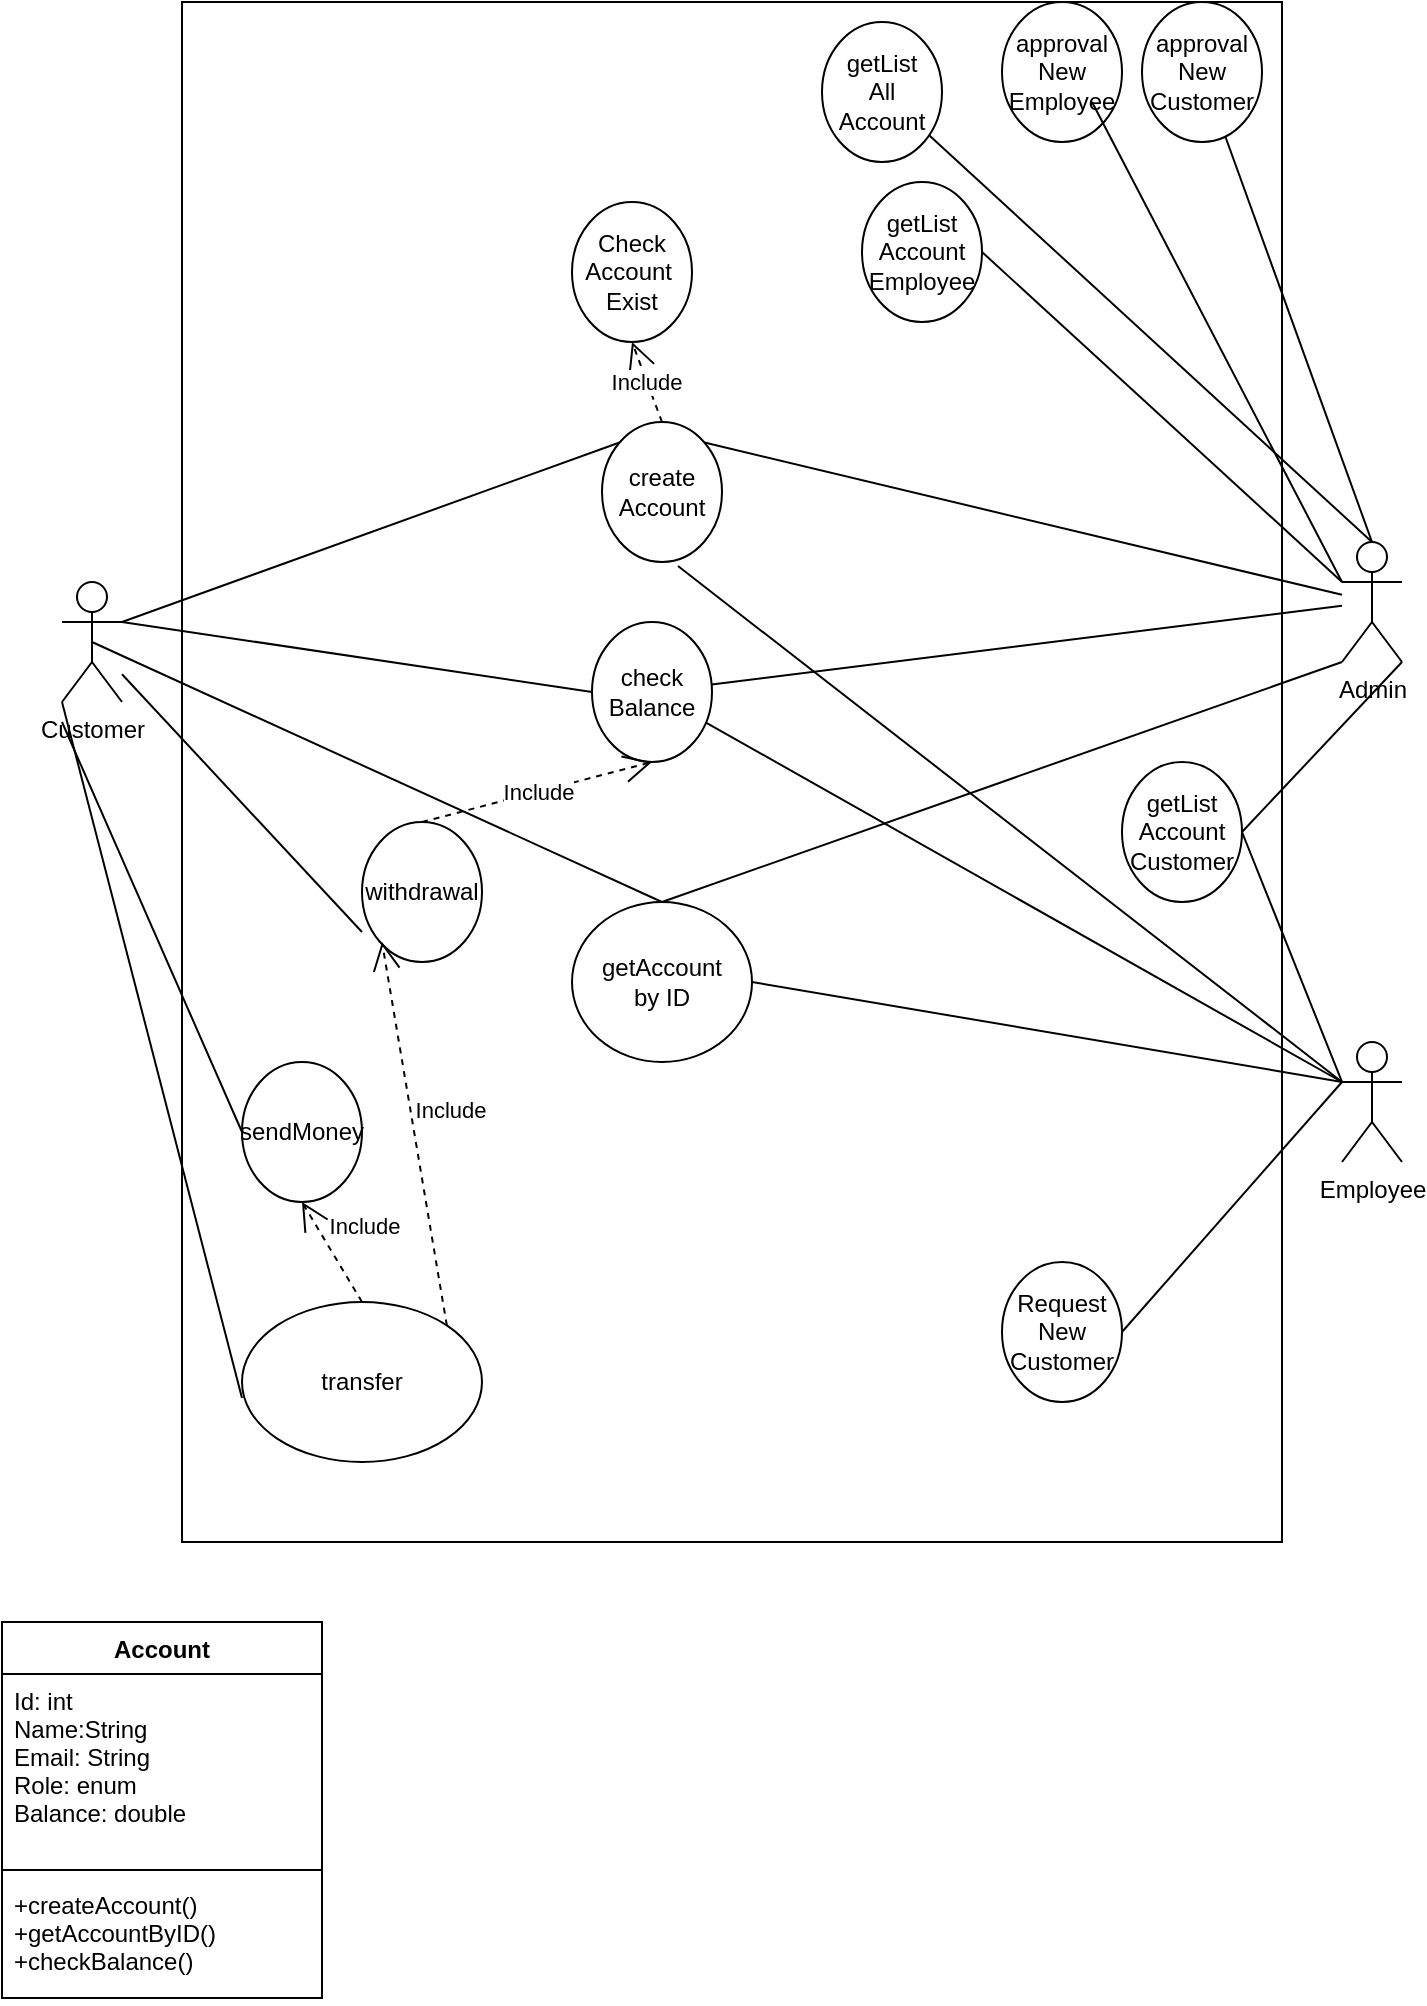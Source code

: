 <mxfile version="13.7.9" type="device"><diagram id="C5RBs43oDa-KdzZeNtuy" name="Page-1"><mxGraphModel dx="976" dy="1816" grid="1" gridSize="10" guides="1" tooltips="1" connect="1" arrows="1" fold="1" page="1" pageScale="1" pageWidth="827" pageHeight="1169" math="0" shadow="0"><root><mxCell id="WIyWlLk6GJQsqaUBKTNV-0"/><mxCell id="WIyWlLk6GJQsqaUBKTNV-1" parent="WIyWlLk6GJQsqaUBKTNV-0"/><mxCell id="pNMIaeFkwUEYSby0vzwS-0" value="Customer&lt;br&gt;" style="shape=umlActor;verticalLabelPosition=bottom;verticalAlign=top;html=1;outlineConnect=0;" parent="WIyWlLk6GJQsqaUBKTNV-1" vertex="1"><mxGeometry x="50" y="140" width="30" height="60" as="geometry"/></mxCell><mxCell id="pNMIaeFkwUEYSby0vzwS-4" value="Employee" style="shape=umlActor;verticalLabelPosition=bottom;verticalAlign=top;html=1;outlineConnect=0;" parent="WIyWlLk6GJQsqaUBKTNV-1" vertex="1"><mxGeometry x="690" y="370" width="30" height="60" as="geometry"/></mxCell><mxCell id="pNMIaeFkwUEYSby0vzwS-6" value="Admin" style="shape=umlActor;verticalLabelPosition=bottom;verticalAlign=top;html=1;outlineConnect=0;" parent="WIyWlLk6GJQsqaUBKTNV-1" vertex="1"><mxGeometry x="690" y="120" width="30" height="60" as="geometry"/></mxCell><mxCell id="pNMIaeFkwUEYSby0vzwS-11" value="" style="rounded=0;whiteSpace=wrap;html=1;" parent="WIyWlLk6GJQsqaUBKTNV-1" vertex="1"><mxGeometry x="110" y="-150" width="550" height="770" as="geometry"/></mxCell><mxCell id="pNMIaeFkwUEYSby0vzwS-12" value="create&lt;br&gt;Account" style="ellipse;whiteSpace=wrap;html=1;" parent="WIyWlLk6GJQsqaUBKTNV-1" vertex="1"><mxGeometry x="320" y="60" width="60" height="70" as="geometry"/></mxCell><mxCell id="pNMIaeFkwUEYSby0vzwS-13" value="check&lt;br&gt;Balance" style="ellipse;whiteSpace=wrap;html=1;" parent="WIyWlLk6GJQsqaUBKTNV-1" vertex="1"><mxGeometry x="315" y="160" width="60" height="70" as="geometry"/></mxCell><mxCell id="pNMIaeFkwUEYSby0vzwS-14" value="withdrawal" style="ellipse;whiteSpace=wrap;html=1;" parent="WIyWlLk6GJQsqaUBKTNV-1" vertex="1"><mxGeometry x="200" y="260" width="60" height="70" as="geometry"/></mxCell><mxCell id="pNMIaeFkwUEYSby0vzwS-15" value="sendMoney" style="ellipse;whiteSpace=wrap;html=1;direction=west;" parent="WIyWlLk6GJQsqaUBKTNV-1" vertex="1"><mxGeometry x="140" y="380" width="60" height="70" as="geometry"/></mxCell><mxCell id="pNMIaeFkwUEYSby0vzwS-17" value="Check Account&amp;nbsp;&lt;br&gt;Exist" style="ellipse;whiteSpace=wrap;html=1;" parent="WIyWlLk6GJQsqaUBKTNV-1" vertex="1"><mxGeometry x="305" y="-50" width="60" height="70" as="geometry"/></mxCell><mxCell id="pNMIaeFkwUEYSby0vzwS-18" value="Request&lt;br&gt;New&lt;br&gt;Customer" style="ellipse;whiteSpace=wrap;html=1;" parent="WIyWlLk6GJQsqaUBKTNV-1" vertex="1"><mxGeometry x="520" y="480" width="60" height="70" as="geometry"/></mxCell><mxCell id="pNMIaeFkwUEYSby0vzwS-19" value="approval&lt;br&gt;New&lt;br&gt;Customer" style="ellipse;whiteSpace=wrap;html=1;" parent="WIyWlLk6GJQsqaUBKTNV-1" vertex="1"><mxGeometry x="590" y="-150" width="60" height="70" as="geometry"/></mxCell><mxCell id="pNMIaeFkwUEYSby0vzwS-20" value="getList&lt;br&gt;All&lt;br&gt;Account" style="ellipse;whiteSpace=wrap;html=1;" parent="WIyWlLk6GJQsqaUBKTNV-1" vertex="1"><mxGeometry x="430" y="-140" width="60" height="70" as="geometry"/></mxCell><mxCell id="pNMIaeFkwUEYSby0vzwS-31" value="Include" style="endArrow=open;endSize=12;dashed=1;html=1;exitX=0.5;exitY=0;exitDx=0;exitDy=0;entryX=0.5;entryY=1;entryDx=0;entryDy=0;" parent="WIyWlLk6GJQsqaUBKTNV-1" source="pNMIaeFkwUEYSby0vzwS-14" target="pNMIaeFkwUEYSby0vzwS-13" edge="1"><mxGeometry width="160" relative="1" as="geometry"><mxPoint x="170" y="260" as="sourcePoint"/><mxPoint x="330" y="260" as="targetPoint"/></mxGeometry></mxCell><mxCell id="pNMIaeFkwUEYSby0vzwS-32" value="" style="endArrow=none;html=1;exitX=1;exitY=0.333;exitDx=0;exitDy=0;exitPerimeter=0;entryX=0;entryY=0;entryDx=0;entryDy=0;" parent="WIyWlLk6GJQsqaUBKTNV-1" edge="1" target="pNMIaeFkwUEYSby0vzwS-12" source="pNMIaeFkwUEYSby0vzwS-0"><mxGeometry width="50" height="50" relative="1" as="geometry"><mxPoint x="90" y="150" as="sourcePoint"/><mxPoint x="140" y="100" as="targetPoint"/></mxGeometry></mxCell><mxCell id="pNMIaeFkwUEYSby0vzwS-34" value="" style="endArrow=none;html=1;entryX=0;entryY=0.5;entryDx=0;entryDy=0;exitX=1;exitY=0.333;exitDx=0;exitDy=0;exitPerimeter=0;" parent="WIyWlLk6GJQsqaUBKTNV-1" source="pNMIaeFkwUEYSby0vzwS-0" edge="1" target="pNMIaeFkwUEYSby0vzwS-13"><mxGeometry width="50" height="50" relative="1" as="geometry"><mxPoint x="90.0" y="210" as="sourcePoint"/><mxPoint x="140" y="160" as="targetPoint"/></mxGeometry></mxCell><mxCell id="pNMIaeFkwUEYSby0vzwS-35" value="" style="endArrow=none;html=1;exitX=0;exitY=0.786;exitDx=0;exitDy=0;exitPerimeter=0;" parent="WIyWlLk6GJQsqaUBKTNV-1" source="pNMIaeFkwUEYSby0vzwS-14" target="pNMIaeFkwUEYSby0vzwS-0" edge="1"><mxGeometry width="50" height="50" relative="1" as="geometry"><mxPoint x="80" y="290" as="sourcePoint"/><mxPoint x="130" y="240" as="targetPoint"/></mxGeometry></mxCell><mxCell id="pNMIaeFkwUEYSby0vzwS-36" value="" style="endArrow=none;html=1;exitX=1;exitY=0.5;exitDx=0;exitDy=0;" parent="WIyWlLk6GJQsqaUBKTNV-1" source="pNMIaeFkwUEYSby0vzwS-15" edge="1"><mxGeometry width="50" height="50" relative="1" as="geometry"><mxPoint x="30" y="315" as="sourcePoint"/><mxPoint x="50" y="210" as="targetPoint"/></mxGeometry></mxCell><mxCell id="pNMIaeFkwUEYSby0vzwS-37" value="" style="endArrow=none;html=1;entryX=0.5;entryY=0;entryDx=0;entryDy=0;entryPerimeter=0;" parent="WIyWlLk6GJQsqaUBKTNV-1" source="pNMIaeFkwUEYSby0vzwS-20" edge="1" target="pNMIaeFkwUEYSby0vzwS-6"><mxGeometry width="50" height="50" relative="1" as="geometry"><mxPoint x="480" y="180" as="sourcePoint"/><mxPoint x="530" y="130" as="targetPoint"/></mxGeometry></mxCell><mxCell id="pNMIaeFkwUEYSby0vzwS-38" value="" style="endArrow=none;html=1;entryX=0.5;entryY=0;entryDx=0;entryDy=0;entryPerimeter=0;" parent="WIyWlLk6GJQsqaUBKTNV-1" source="pNMIaeFkwUEYSby0vzwS-19" edge="1" target="pNMIaeFkwUEYSby0vzwS-6"><mxGeometry width="50" height="50" relative="1" as="geometry"><mxPoint x="470" y="220" as="sourcePoint"/><mxPoint x="520" y="170" as="targetPoint"/></mxGeometry></mxCell><mxCell id="pNMIaeFkwUEYSby0vzwS-40" value="" style="endArrow=none;html=1;exitX=1;exitY=0.5;exitDx=0;exitDy=0;" parent="WIyWlLk6GJQsqaUBKTNV-1" source="pNMIaeFkwUEYSby0vzwS-18" edge="1"><mxGeometry width="50" height="50" relative="1" as="geometry"><mxPoint x="470" y="390" as="sourcePoint"/><mxPoint x="690" y="390" as="targetPoint"/></mxGeometry></mxCell><mxCell id="5AbvJZ4qzT33NAvaMpPj-0" value="getAccount&lt;br&gt;by ID" style="ellipse;whiteSpace=wrap;html=1;" vertex="1" parent="WIyWlLk6GJQsqaUBKTNV-1"><mxGeometry x="305" y="300" width="90" height="80" as="geometry"/></mxCell><mxCell id="5AbvJZ4qzT33NAvaMpPj-3" value="Include" style="endArrow=open;endSize=12;dashed=1;html=1;exitX=1;exitY=0;exitDx=0;exitDy=0;" edge="1" parent="WIyWlLk6GJQsqaUBKTNV-1" source="5AbvJZ4qzT33NAvaMpPj-33"><mxGeometry x="0.091" y="-20" width="160" relative="1" as="geometry"><mxPoint x="180" y="470" as="sourcePoint"/><mxPoint x="210" y="320" as="targetPoint"/><mxPoint as="offset"/></mxGeometry></mxCell><mxCell id="5AbvJZ4qzT33NAvaMpPj-7" value="getList&lt;br&gt;Account Customer" style="ellipse;whiteSpace=wrap;html=1;" vertex="1" parent="WIyWlLk6GJQsqaUBKTNV-1"><mxGeometry x="580" y="230" width="60" height="70" as="geometry"/></mxCell><mxCell id="5AbvJZ4qzT33NAvaMpPj-8" value="getList&lt;br&gt;Account&lt;br&gt;Employee" style="ellipse;whiteSpace=wrap;html=1;" vertex="1" parent="WIyWlLk6GJQsqaUBKTNV-1"><mxGeometry x="450" y="-60" width="60" height="70" as="geometry"/></mxCell><mxCell id="5AbvJZ4qzT33NAvaMpPj-9" value="" style="endArrow=none;html=1;entryX=1;entryY=0.5;entryDx=0;entryDy=0;exitX=0;exitY=0.333;exitDx=0;exitDy=0;exitPerimeter=0;" edge="1" parent="WIyWlLk6GJQsqaUBKTNV-1" source="pNMIaeFkwUEYSby0vzwS-6" target="5AbvJZ4qzT33NAvaMpPj-8"><mxGeometry width="50" height="50" relative="1" as="geometry"><mxPoint x="610" y="150" as="sourcePoint"/><mxPoint x="210" y="260" as="targetPoint"/></mxGeometry></mxCell><mxCell id="5AbvJZ4qzT33NAvaMpPj-10" value="" style="endArrow=none;html=1;exitX=1;exitY=0.5;exitDx=0;exitDy=0;entryX=1;entryY=1;entryDx=0;entryDy=0;entryPerimeter=0;" edge="1" parent="WIyWlLk6GJQsqaUBKTNV-1" source="5AbvJZ4qzT33NAvaMpPj-7" target="pNMIaeFkwUEYSby0vzwS-6"><mxGeometry width="50" height="50" relative="1" as="geometry"><mxPoint x="160" y="310" as="sourcePoint"/><mxPoint x="210" y="260" as="targetPoint"/></mxGeometry></mxCell><mxCell id="5AbvJZ4qzT33NAvaMpPj-11" value="" style="endArrow=none;html=1;entryX=0;entryY=0.333;entryDx=0;entryDy=0;entryPerimeter=0;exitX=1;exitY=0.5;exitDx=0;exitDy=0;" edge="1" parent="WIyWlLk6GJQsqaUBKTNV-1" source="5AbvJZ4qzT33NAvaMpPj-7" target="pNMIaeFkwUEYSby0vzwS-4"><mxGeometry width="50" height="50" relative="1" as="geometry"><mxPoint x="160" y="310" as="sourcePoint"/><mxPoint x="210" y="260" as="targetPoint"/></mxGeometry></mxCell><mxCell id="5AbvJZ4qzT33NAvaMpPj-17" value="Account" style="swimlane;fontStyle=1;align=center;verticalAlign=top;childLayout=stackLayout;horizontal=1;startSize=26;horizontalStack=0;resizeParent=1;resizeParentMax=0;resizeLast=0;collapsible=1;marginBottom=0;" vertex="1" parent="WIyWlLk6GJQsqaUBKTNV-1"><mxGeometry x="20" y="660" width="160" height="188" as="geometry"/></mxCell><mxCell id="5AbvJZ4qzT33NAvaMpPj-18" value="Id: int&#10;Name:String&#10;Email: String&#10;Role: enum&#10;Balance: double" style="text;strokeColor=none;fillColor=none;align=left;verticalAlign=top;spacingLeft=4;spacingRight=4;overflow=hidden;rotatable=0;points=[[0,0.5],[1,0.5]];portConstraint=eastwest;" vertex="1" parent="5AbvJZ4qzT33NAvaMpPj-17"><mxGeometry y="26" width="160" height="94" as="geometry"/></mxCell><mxCell id="5AbvJZ4qzT33NAvaMpPj-19" value="" style="line;strokeWidth=1;fillColor=none;align=left;verticalAlign=middle;spacingTop=-1;spacingLeft=3;spacingRight=3;rotatable=0;labelPosition=right;points=[];portConstraint=eastwest;" vertex="1" parent="5AbvJZ4qzT33NAvaMpPj-17"><mxGeometry y="120" width="160" height="8" as="geometry"/></mxCell><mxCell id="5AbvJZ4qzT33NAvaMpPj-20" value="+createAccount()&#10;+getAccountByID()&#10;+checkBalance()" style="text;strokeColor=none;fillColor=none;align=left;verticalAlign=top;spacingLeft=4;spacingRight=4;overflow=hidden;rotatable=0;points=[[0,0.5],[1,0.5]];portConstraint=eastwest;" vertex="1" parent="5AbvJZ4qzT33NAvaMpPj-17"><mxGeometry y="128" width="160" height="60" as="geometry"/></mxCell><mxCell id="5AbvJZ4qzT33NAvaMpPj-21" value="" style="endArrow=none;html=1;" edge="1" parent="WIyWlLk6GJQsqaUBKTNV-1" source="pNMIaeFkwUEYSby0vzwS-13" target="pNMIaeFkwUEYSby0vzwS-6"><mxGeometry width="50" height="50" relative="1" as="geometry"><mxPoint x="160" y="310" as="sourcePoint"/><mxPoint x="210" y="260" as="targetPoint"/></mxGeometry></mxCell><mxCell id="5AbvJZ4qzT33NAvaMpPj-22" value="" style="endArrow=none;html=1;" edge="1" parent="WIyWlLk6GJQsqaUBKTNV-1" source="pNMIaeFkwUEYSby0vzwS-13"><mxGeometry width="50" height="50" relative="1" as="geometry"><mxPoint x="160" y="310" as="sourcePoint"/><mxPoint x="690" y="390" as="targetPoint"/></mxGeometry></mxCell><mxCell id="5AbvJZ4qzT33NAvaMpPj-23" value="" style="endArrow=none;html=1;exitX=1;exitY=0;exitDx=0;exitDy=0;" edge="1" parent="WIyWlLk6GJQsqaUBKTNV-1" source="pNMIaeFkwUEYSby0vzwS-12" target="pNMIaeFkwUEYSby0vzwS-6"><mxGeometry width="50" height="50" relative="1" as="geometry"><mxPoint x="160" y="310" as="sourcePoint"/><mxPoint x="210" y="260" as="targetPoint"/></mxGeometry></mxCell><mxCell id="5AbvJZ4qzT33NAvaMpPj-24" value="" style="endArrow=none;html=1;exitX=1;exitY=0.5;exitDx=0;exitDy=0;entryX=0;entryY=0.333;entryDx=0;entryDy=0;entryPerimeter=0;" edge="1" parent="WIyWlLk6GJQsqaUBKTNV-1" source="5AbvJZ4qzT33NAvaMpPj-0" target="pNMIaeFkwUEYSby0vzwS-4"><mxGeometry width="50" height="50" relative="1" as="geometry"><mxPoint x="160" y="310" as="sourcePoint"/><mxPoint x="540" y="400" as="targetPoint"/></mxGeometry></mxCell><mxCell id="5AbvJZ4qzT33NAvaMpPj-26" value="" style="endArrow=none;html=1;exitX=0.633;exitY=1.029;exitDx=0;exitDy=0;exitPerimeter=0;" edge="1" parent="WIyWlLk6GJQsqaUBKTNV-1" source="pNMIaeFkwUEYSby0vzwS-12"><mxGeometry width="50" height="50" relative="1" as="geometry"><mxPoint x="230" y="290" as="sourcePoint"/><mxPoint x="690" y="390" as="targetPoint"/></mxGeometry></mxCell><mxCell id="5AbvJZ4qzT33NAvaMpPj-27" value="" style="endArrow=none;html=1;entryX=0;entryY=1;entryDx=0;entryDy=0;entryPerimeter=0;" edge="1" parent="WIyWlLk6GJQsqaUBKTNV-1" target="pNMIaeFkwUEYSby0vzwS-6"><mxGeometry width="50" height="50" relative="1" as="geometry"><mxPoint x="350" y="300" as="sourcePoint"/><mxPoint x="450" y="270" as="targetPoint"/></mxGeometry></mxCell><mxCell id="5AbvJZ4qzT33NAvaMpPj-28" value="" style="endArrow=none;html=1;entryX=0.5;entryY=0.5;entryDx=0;entryDy=0;entryPerimeter=0;" edge="1" parent="WIyWlLk6GJQsqaUBKTNV-1" target="pNMIaeFkwUEYSby0vzwS-0"><mxGeometry width="50" height="50" relative="1" as="geometry"><mxPoint x="350" y="300" as="sourcePoint"/><mxPoint x="480" y="250" as="targetPoint"/></mxGeometry></mxCell><mxCell id="5AbvJZ4qzT33NAvaMpPj-29" value="approval&lt;br&gt;New&lt;br&gt;Employee" style="ellipse;whiteSpace=wrap;html=1;" vertex="1" parent="WIyWlLk6GJQsqaUBKTNV-1"><mxGeometry x="520" y="-150" width="60" height="70" as="geometry"/></mxCell><mxCell id="5AbvJZ4qzT33NAvaMpPj-30" value="" style="endArrow=none;html=1;entryX=0;entryY=0.333;entryDx=0;entryDy=0;entryPerimeter=0;exitX=0.75;exitY=0.714;exitDx=0;exitDy=0;exitPerimeter=0;" edge="1" parent="WIyWlLk6GJQsqaUBKTNV-1" source="5AbvJZ4qzT33NAvaMpPj-29" target="pNMIaeFkwUEYSby0vzwS-6"><mxGeometry width="50" height="50" relative="1" as="geometry"><mxPoint x="450" y="60" as="sourcePoint"/><mxPoint x="500" y="10" as="targetPoint"/></mxGeometry></mxCell><mxCell id="5AbvJZ4qzT33NAvaMpPj-32" value="Include" style="endArrow=open;endSize=12;dashed=1;html=1;exitX=0.5;exitY=0;exitDx=0;exitDy=0;entryX=0.5;entryY=1;entryDx=0;entryDy=0;" edge="1" parent="WIyWlLk6GJQsqaUBKTNV-1" source="pNMIaeFkwUEYSby0vzwS-12" target="pNMIaeFkwUEYSby0vzwS-17"><mxGeometry width="160" relative="1" as="geometry"><mxPoint x="341" y="60" as="sourcePoint"/><mxPoint x="486" y="40" as="targetPoint"/></mxGeometry></mxCell><mxCell id="5AbvJZ4qzT33NAvaMpPj-33" value="transfer" style="ellipse;whiteSpace=wrap;html=1;" vertex="1" parent="WIyWlLk6GJQsqaUBKTNV-1"><mxGeometry x="140" y="500" width="120" height="80" as="geometry"/></mxCell><mxCell id="5AbvJZ4qzT33NAvaMpPj-34" value="" style="endArrow=none;html=1;exitX=0;exitY=1;exitDx=0;exitDy=0;exitPerimeter=0;entryX=0;entryY=0.6;entryDx=0;entryDy=0;entryPerimeter=0;" edge="1" parent="WIyWlLk6GJQsqaUBKTNV-1" source="pNMIaeFkwUEYSby0vzwS-0" target="5AbvJZ4qzT33NAvaMpPj-33"><mxGeometry width="50" height="50" relative="1" as="geometry"><mxPoint x="410" y="410" as="sourcePoint"/><mxPoint x="460" y="360" as="targetPoint"/></mxGeometry></mxCell><mxCell id="5AbvJZ4qzT33NAvaMpPj-35" value="Include" style="endArrow=open;endSize=12;dashed=1;html=1;exitX=0.5;exitY=0;exitDx=0;exitDy=0;entryX=0.5;entryY=0;entryDx=0;entryDy=0;" edge="1" parent="WIyWlLk6GJQsqaUBKTNV-1" source="5AbvJZ4qzT33NAvaMpPj-33" target="pNMIaeFkwUEYSby0vzwS-15"><mxGeometry x="0.091" y="-20" width="160" relative="1" as="geometry"><mxPoint x="304.996" y="521.716" as="sourcePoint"/><mxPoint x="272.57" y="330" as="targetPoint"/><mxPoint as="offset"/></mxGeometry></mxCell></root></mxGraphModel></diagram></mxfile>